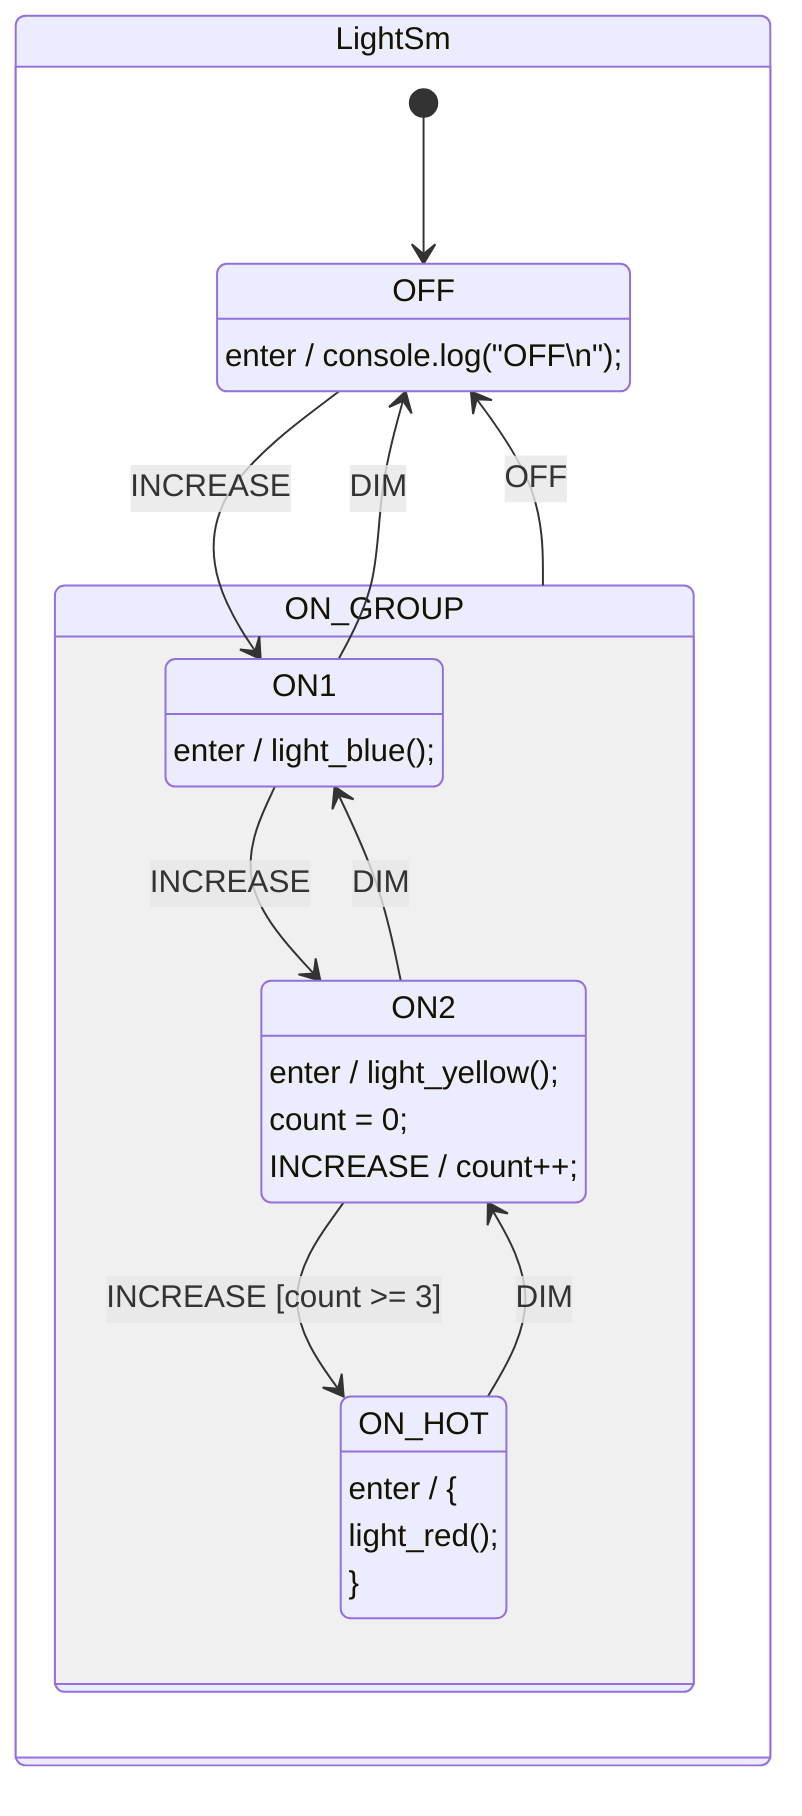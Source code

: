 stateDiagram

state LightSm {
    %% states
    OFF: OFF
    OFF: enter / console.log("OFF#92;n")#59;

    ON1: ON1
    ON1: enter / light_blue()#59;

    ON2: ON2
    ON2: enter / light_yellow()#59;
    ON2: count = 0#59;
    ON2: INCREASE / count++#59;

    ON_HOT: ON_HOT
    ON_HOT: enter / {\nlight_red()#59;\n}            

    %% transitions
    ON1 --> ON2: INCREASE
    ON2 --> ON_HOT: INCREASE [count >= 3]
    ON2 --> ON1: DIM
    ON_HOT --> ON2: DIM

    OFF --> ON1: INCREASE
    ON1 --> OFF: DIM

    [*] --> OFF
    ON_GROUP --> OFF: OFF


    %% composite states
    state ON_GROUP {
        ON1
        ON2
        ON_HOT  
    }
}

classDef active fill:yellow,font-weight:bold,stroke-width:2px